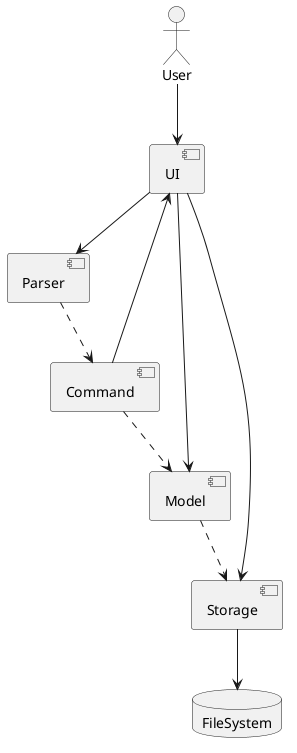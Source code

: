 @startuml
actor User
component UI
component Parser
component Command
component Model
component Storage
database FileSystem

User --> UI
UI --> Parser
Parser ..> Command
Command ..> Model
Command --> UI

UI --> Model
UI --> Storage
Model ..> Storage
Storage --> FileSystem
@enduml 